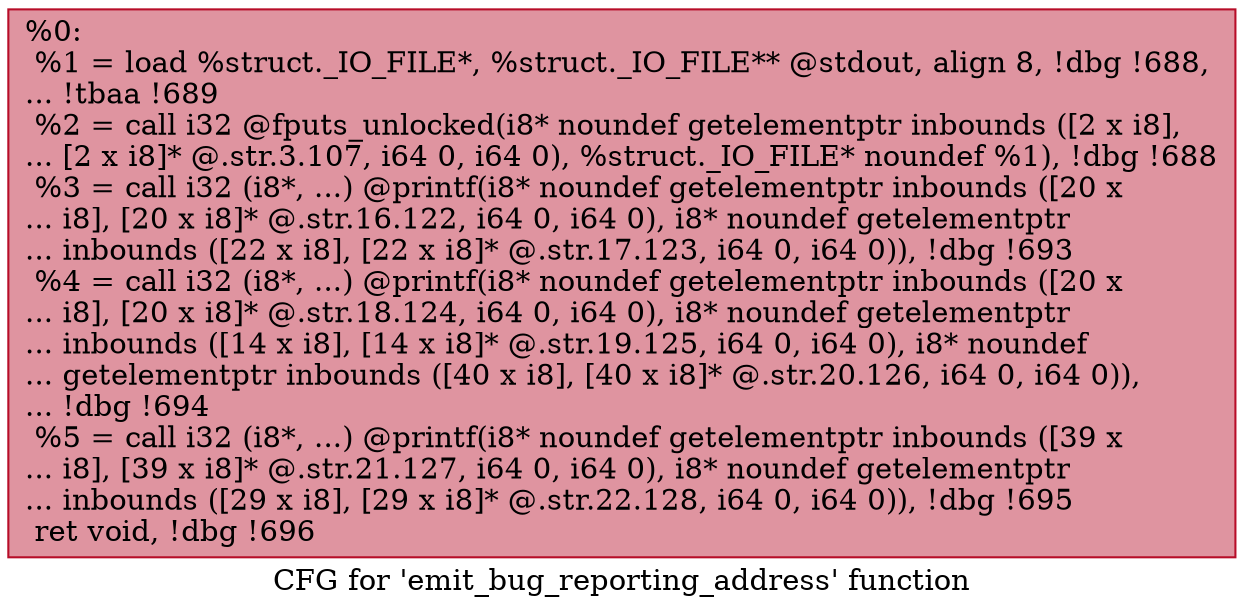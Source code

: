 digraph "CFG for 'emit_bug_reporting_address' function" {
	label="CFG for 'emit_bug_reporting_address' function";

	Node0x19ae1b0 [shape=record,color="#b70d28ff", style=filled, fillcolor="#b70d2870",label="{%0:\l  %1 = load %struct._IO_FILE*, %struct._IO_FILE** @stdout, align 8, !dbg !688,\l... !tbaa !689\l  %2 = call i32 @fputs_unlocked(i8* noundef getelementptr inbounds ([2 x i8],\l... [2 x i8]* @.str.3.107, i64 0, i64 0), %struct._IO_FILE* noundef %1), !dbg !688\l  %3 = call i32 (i8*, ...) @printf(i8* noundef getelementptr inbounds ([20 x\l... i8], [20 x i8]* @.str.16.122, i64 0, i64 0), i8* noundef getelementptr\l... inbounds ([22 x i8], [22 x i8]* @.str.17.123, i64 0, i64 0)), !dbg !693\l  %4 = call i32 (i8*, ...) @printf(i8* noundef getelementptr inbounds ([20 x\l... i8], [20 x i8]* @.str.18.124, i64 0, i64 0), i8* noundef getelementptr\l... inbounds ([14 x i8], [14 x i8]* @.str.19.125, i64 0, i64 0), i8* noundef\l... getelementptr inbounds ([40 x i8], [40 x i8]* @.str.20.126, i64 0, i64 0)),\l... !dbg !694\l  %5 = call i32 (i8*, ...) @printf(i8* noundef getelementptr inbounds ([39 x\l... i8], [39 x i8]* @.str.21.127, i64 0, i64 0), i8* noundef getelementptr\l... inbounds ([29 x i8], [29 x i8]* @.str.22.128, i64 0, i64 0)), !dbg !695\l  ret void, !dbg !696\l}"];
}
